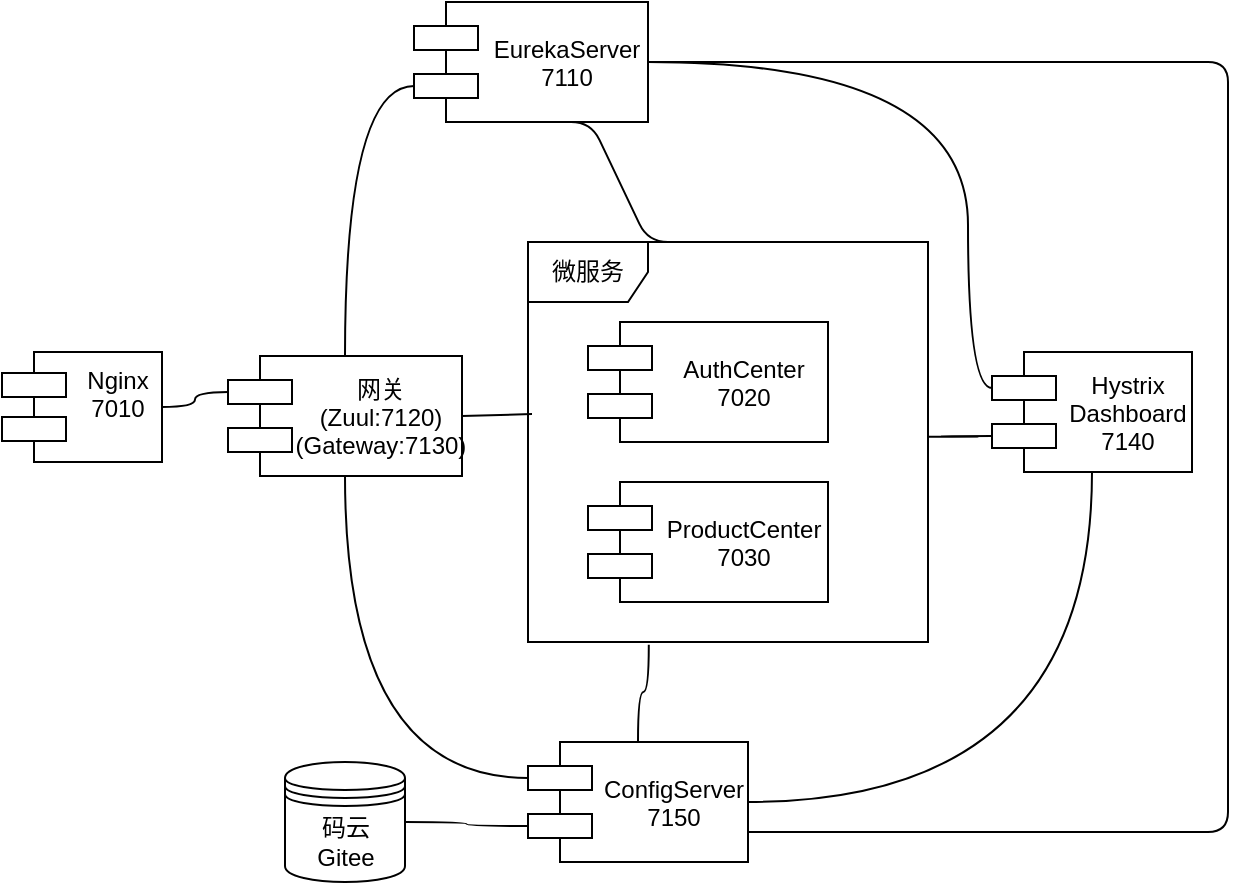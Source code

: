 <mxfile version="10.6.6" type="device"><diagram id="vQwOS2end7mBGycET9rg" name="Page-1"><mxGraphModel dx="1010" dy="533" grid="1" gridSize="10" guides="1" tooltips="1" connect="1" arrows="1" fold="1" page="1" pageScale="1" pageWidth="827" pageHeight="1169" math="0" shadow="0"><root><mxCell id="0"/><mxCell id="1" parent="0"/><mxCell id="dUn-ZhmxewltjX_EWIwc-1" value="Nginx&#10;7010&#10;" style="shape=component;align=center;spacingLeft=36;" parent="1" vertex="1"><mxGeometry x="101" y="214" width="80" height="55" as="geometry"/></mxCell><mxCell id="dUn-ZhmxewltjX_EWIwc-2" value="网关&#10;(Zuul:7120)&#10;(Gateway:7130)" style="shape=component;align=center;spacingLeft=36;" parent="1" vertex="1"><mxGeometry x="214" y="216" width="117" height="60" as="geometry"/></mxCell><mxCell id="dUn-ZhmxewltjX_EWIwc-7" value="" style="endArrow=none;html=1;exitX=1;exitY=0.5;exitDx=0;exitDy=0;entryX=0;entryY=0.3;entryDx=0;entryDy=0;edgeStyle=orthogonalEdgeStyle;curved=1;" parent="1" source="dUn-ZhmxewltjX_EWIwc-1" target="dUn-ZhmxewltjX_EWIwc-2" edge="1"><mxGeometry width="50" height="50" relative="1" as="geometry"><mxPoint x="134" y="234" as="sourcePoint"/><mxPoint x="224" y="89" as="targetPoint"/></mxGeometry></mxCell><mxCell id="dUn-ZhmxewltjX_EWIwc-8" value="EurekaServer&#10;7110" style="shape=component;align=center;spacingLeft=36;" parent="1" vertex="1"><mxGeometry x="307" y="39" width="117" height="60" as="geometry"/></mxCell><mxCell id="dUn-ZhmxewltjX_EWIwc-14" value="微服务" style="shape=umlFrame;whiteSpace=wrap;html=1;" parent="1" vertex="1"><mxGeometry x="364" y="159" width="200" height="200" as="geometry"/></mxCell><mxCell id="dUn-ZhmxewltjX_EWIwc-15" value="AuthCenter&#10;7020" style="shape=component;align=center;spacingLeft=36;" parent="1" vertex="1"><mxGeometry x="394" y="199" width="120" height="60" as="geometry"/></mxCell><mxCell id="dUn-ZhmxewltjX_EWIwc-16" value="ProductCenter&#10;7030" style="shape=component;align=center;spacingLeft=36;" parent="1" vertex="1"><mxGeometry x="394" y="279" width="120" height="60" as="geometry"/></mxCell><mxCell id="dUn-ZhmxewltjX_EWIwc-17" value="Hystrix &#10;Dashboard&#10;7140" style="shape=component;align=center;spacingLeft=36;" parent="1" vertex="1"><mxGeometry x="596" y="214" width="100" height="60" as="geometry"/></mxCell><mxCell id="dUn-ZhmxewltjX_EWIwc-18" value="ConfigServer&#10;7150" style="shape=component;align=center;spacingLeft=36;" parent="1" vertex="1"><mxGeometry x="364" y="409" width="110" height="60" as="geometry"/></mxCell><mxCell id="dUn-ZhmxewltjX_EWIwc-19" value="码云&lt;br&gt;Gitee&lt;br&gt;" style="shape=datastore;whiteSpace=wrap;html=1;align=center;" parent="1" vertex="1"><mxGeometry x="242.5" y="419" width="60" height="60" as="geometry"/></mxCell><mxCell id="dUn-ZhmxewltjX_EWIwc-20" value="" style="endArrow=none;html=1;entryX=1;entryY=0.5;entryDx=0;entryDy=0;exitX=0;exitY=0.7;exitDx=0;exitDy=0;edgeStyle=orthogonalEdgeStyle;curved=1;" parent="1" source="dUn-ZhmxewltjX_EWIwc-18" target="dUn-ZhmxewltjX_EWIwc-19" edge="1"><mxGeometry width="50" height="50" relative="1" as="geometry"><mxPoint x="34" y="469" as="sourcePoint"/><mxPoint x="84" y="419" as="targetPoint"/></mxGeometry></mxCell><mxCell id="dUn-ZhmxewltjX_EWIwc-24" value="" style="endArrow=none;html=1;entryX=0;entryY=0.7;entryDx=0;entryDy=0;exitX=0.5;exitY=0;exitDx=0;exitDy=0;edgeStyle=orthogonalEdgeStyle;curved=1;" parent="1" source="dUn-ZhmxewltjX_EWIwc-2" target="dUn-ZhmxewltjX_EWIwc-8" edge="1"><mxGeometry width="50" height="50" relative="1" as="geometry"><mxPoint x="234" y="139" as="sourcePoint"/><mxPoint x="284" y="89" as="targetPoint"/></mxGeometry></mxCell><mxCell id="dUn-ZhmxewltjX_EWIwc-28" value="" style="endArrow=none;html=1;exitX=0.5;exitY=1;exitDx=0;exitDy=0;edgeStyle=entityRelationEdgeStyle;" parent="1" source="dUn-ZhmxewltjX_EWIwc-8" edge="1"><mxGeometry width="50" height="50" relative="1" as="geometry"><mxPoint x="534" y="109" as="sourcePoint"/><mxPoint x="454" y="159" as="targetPoint"/></mxGeometry></mxCell><mxCell id="dUn-ZhmxewltjX_EWIwc-30" value="" style="endArrow=none;html=1;exitX=1.002;exitY=0.487;exitDx=0;exitDy=0;exitPerimeter=0;entryX=0;entryY=0.7;entryDx=0;entryDy=0;edgeStyle=entityRelationEdgeStyle;" parent="1" source="dUn-ZhmxewltjX_EWIwc-14" target="dUn-ZhmxewltjX_EWIwc-17" edge="1"><mxGeometry width="50" height="50" relative="1" as="geometry"><mxPoint x="584" y="319" as="sourcePoint"/><mxPoint x="604" y="219" as="targetPoint"/></mxGeometry></mxCell><mxCell id="dUn-ZhmxewltjX_EWIwc-31" value="" style="endArrow=none;html=1;exitX=0.5;exitY=0;exitDx=0;exitDy=0;entryX=0.302;entryY=1.007;entryDx=0;entryDy=0;entryPerimeter=0;edgeStyle=orthogonalEdgeStyle;curved=1;" parent="1" source="dUn-ZhmxewltjX_EWIwc-18" target="dUn-ZhmxewltjX_EWIwc-14" edge="1"><mxGeometry width="50" height="50" relative="1" as="geometry"><mxPoint x="584" y="499" as="sourcePoint"/><mxPoint x="634" y="449" as="targetPoint"/></mxGeometry></mxCell><mxCell id="dUn-ZhmxewltjX_EWIwc-32" value="" style="endArrow=none;html=1;edgeStyle=orthogonalEdgeStyle;entryX=0.5;entryY=1;entryDx=0;entryDy=0;curved=1;exitX=0;exitY=0.3;exitDx=0;exitDy=0;" parent="1" source="dUn-ZhmxewltjX_EWIwc-18" target="dUn-ZhmxewltjX_EWIwc-2" edge="1"><mxGeometry width="50" height="50" relative="1" as="geometry"><mxPoint x="274" y="379" as="sourcePoint"/><mxPoint x="94" y="319" as="targetPoint"/></mxGeometry></mxCell><mxCell id="dUn-ZhmxewltjX_EWIwc-33" value="" style="endArrow=none;html=1;exitX=1;exitY=0.5;exitDx=0;exitDy=0;entryX=0.5;entryY=1;entryDx=0;entryDy=0;edgeStyle=orthogonalEdgeStyle;curved=1;" parent="1" source="dUn-ZhmxewltjX_EWIwc-18" target="dUn-ZhmxewltjX_EWIwc-17" edge="1"><mxGeometry width="50" height="50" relative="1" as="geometry"><mxPoint x="514" y="529" as="sourcePoint"/><mxPoint x="564" y="479" as="targetPoint"/></mxGeometry></mxCell><mxCell id="dUn-ZhmxewltjX_EWIwc-34" value="" style="endArrow=none;html=1;entryX=1;entryY=0.75;entryDx=0;entryDy=0;exitX=1;exitY=0.5;exitDx=0;exitDy=0;edgeStyle=elbowEdgeStyle;" parent="1" source="dUn-ZhmxewltjX_EWIwc-8" target="dUn-ZhmxewltjX_EWIwc-18" edge="1"><mxGeometry width="50" height="50" relative="1" as="geometry"><mxPoint x="494" y="539" as="sourcePoint"/><mxPoint x="544" y="489" as="targetPoint"/><Array as="points"><mxPoint x="714" y="259"/></Array></mxGeometry></mxCell><mxCell id="dUn-ZhmxewltjX_EWIwc-37" value="" style="endArrow=none;html=1;exitX=1;exitY=0.5;exitDx=0;exitDy=0;entryX=0;entryY=0.3;entryDx=0;entryDy=0;edgeStyle=orthogonalEdgeStyle;curved=1;" parent="1" source="dUn-ZhmxewltjX_EWIwc-8" target="dUn-ZhmxewltjX_EWIwc-17" edge="1"><mxGeometry width="50" height="50" relative="1" as="geometry"><mxPoint x="584" y="139" as="sourcePoint"/><mxPoint x="634" y="89" as="targetPoint"/><Array as="points"><mxPoint x="584" y="69"/><mxPoint x="584" y="232"/></Array></mxGeometry></mxCell><mxCell id="dUn-ZhmxewltjX_EWIwc-38" value="" style="endArrow=none;html=1;entryX=1;entryY=0.5;entryDx=0;entryDy=0;" parent="1" target="dUn-ZhmxewltjX_EWIwc-2" edge="1"><mxGeometry width="50" height="50" relative="1" as="geometry"><mxPoint x="366" y="245" as="sourcePoint"/><mxPoint x="324" y="309" as="targetPoint"/></mxGeometry></mxCell></root></mxGraphModel></diagram></mxfile>